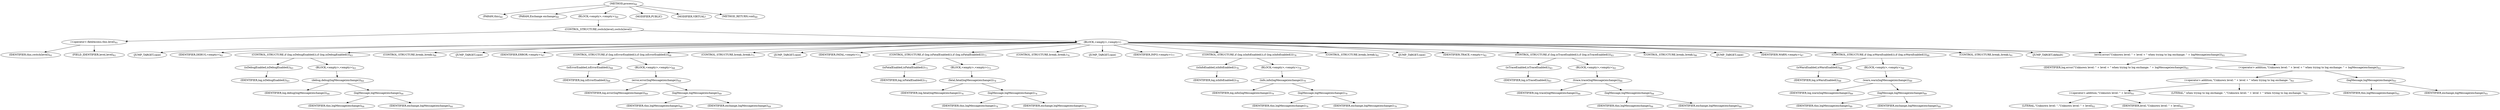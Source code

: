 digraph "process" {  
"125" [label = <(METHOD,process)<SUB>60</SUB>> ]
"15" [label = <(PARAM,this)<SUB>60</SUB>> ]
"126" [label = <(PARAM,Exchange exchange)<SUB>60</SUB>> ]
"127" [label = <(BLOCK,&lt;empty&gt;,&lt;empty&gt;)<SUB>60</SUB>> ]
"128" [label = <(CONTROL_STRUCTURE,switch(level),switch(level))> ]
"129" [label = <(&lt;operator&gt;.fieldAccess,this.level)<SUB>61</SUB>> ]
"130" [label = <(IDENTIFIER,this,switch(level))<SUB>61</SUB>> ]
"131" [label = <(FIELD_IDENTIFIER,level,level)<SUB>61</SUB>> ]
"132" [label = <(BLOCK,&lt;empty&gt;,&lt;empty&gt;)> ]
"133" [label = <(JUMP_TARGET,case)> ]
"134" [label = <(IDENTIFIER,DEBUG,&lt;empty&gt;)<SUB>62</SUB>> ]
"135" [label = <(CONTROL_STRUCTURE,if (log.isDebugEnabled()),if (log.isDebugEnabled()))<SUB>63</SUB>> ]
"136" [label = <(isDebugEnabled,isDebugEnabled())<SUB>63</SUB>> ]
"137" [label = <(IDENTIFIER,log,isDebugEnabled())<SUB>63</SUB>> ]
"138" [label = <(BLOCK,&lt;empty&gt;,&lt;empty&gt;)<SUB>63</SUB>> ]
"139" [label = <(debug,debug(logMessage(exchange)))<SUB>64</SUB>> ]
"140" [label = <(IDENTIFIER,log,debug(logMessage(exchange)))<SUB>64</SUB>> ]
"141" [label = <(logMessage,logMessage(exchange))<SUB>64</SUB>> ]
"14" [label = <(IDENTIFIER,this,logMessage(exchange))<SUB>64</SUB>> ]
"142" [label = <(IDENTIFIER,exchange,logMessage(exchange))<SUB>64</SUB>> ]
"143" [label = <(CONTROL_STRUCTURE,break;,break;)<SUB>66</SUB>> ]
"144" [label = <(JUMP_TARGET,case)> ]
"145" [label = <(IDENTIFIER,ERROR,&lt;empty&gt;)<SUB>67</SUB>> ]
"146" [label = <(CONTROL_STRUCTURE,if (log.isErrorEnabled()),if (log.isErrorEnabled()))<SUB>68</SUB>> ]
"147" [label = <(isErrorEnabled,isErrorEnabled())<SUB>68</SUB>> ]
"148" [label = <(IDENTIFIER,log,isErrorEnabled())<SUB>68</SUB>> ]
"149" [label = <(BLOCK,&lt;empty&gt;,&lt;empty&gt;)<SUB>68</SUB>> ]
"150" [label = <(error,error(logMessage(exchange)))<SUB>69</SUB>> ]
"151" [label = <(IDENTIFIER,log,error(logMessage(exchange)))<SUB>69</SUB>> ]
"152" [label = <(logMessage,logMessage(exchange))<SUB>69</SUB>> ]
"16" [label = <(IDENTIFIER,this,logMessage(exchange))<SUB>69</SUB>> ]
"153" [label = <(IDENTIFIER,exchange,logMessage(exchange))<SUB>69</SUB>> ]
"154" [label = <(CONTROL_STRUCTURE,break;,break;)<SUB>71</SUB>> ]
"155" [label = <(JUMP_TARGET,case)> ]
"156" [label = <(IDENTIFIER,FATAL,&lt;empty&gt;)<SUB>72</SUB>> ]
"157" [label = <(CONTROL_STRUCTURE,if (log.isFatalEnabled()),if (log.isFatalEnabled()))<SUB>73</SUB>> ]
"158" [label = <(isFatalEnabled,isFatalEnabled())<SUB>73</SUB>> ]
"159" [label = <(IDENTIFIER,log,isFatalEnabled())<SUB>73</SUB>> ]
"160" [label = <(BLOCK,&lt;empty&gt;,&lt;empty&gt;)<SUB>73</SUB>> ]
"161" [label = <(fatal,fatal(logMessage(exchange)))<SUB>74</SUB>> ]
"162" [label = <(IDENTIFIER,log,fatal(logMessage(exchange)))<SUB>74</SUB>> ]
"163" [label = <(logMessage,logMessage(exchange))<SUB>74</SUB>> ]
"17" [label = <(IDENTIFIER,this,logMessage(exchange))<SUB>74</SUB>> ]
"164" [label = <(IDENTIFIER,exchange,logMessage(exchange))<SUB>74</SUB>> ]
"165" [label = <(CONTROL_STRUCTURE,break;,break;)<SUB>76</SUB>> ]
"166" [label = <(JUMP_TARGET,case)> ]
"167" [label = <(IDENTIFIER,INFO,&lt;empty&gt;)<SUB>77</SUB>> ]
"168" [label = <(CONTROL_STRUCTURE,if (log.isInfoEnabled()),if (log.isInfoEnabled()))<SUB>78</SUB>> ]
"169" [label = <(isInfoEnabled,isInfoEnabled())<SUB>78</SUB>> ]
"170" [label = <(IDENTIFIER,log,isInfoEnabled())<SUB>78</SUB>> ]
"171" [label = <(BLOCK,&lt;empty&gt;,&lt;empty&gt;)<SUB>78</SUB>> ]
"172" [label = <(info,info(logMessage(exchange)))<SUB>79</SUB>> ]
"173" [label = <(IDENTIFIER,log,info(logMessage(exchange)))<SUB>79</SUB>> ]
"174" [label = <(logMessage,logMessage(exchange))<SUB>79</SUB>> ]
"18" [label = <(IDENTIFIER,this,logMessage(exchange))<SUB>79</SUB>> ]
"175" [label = <(IDENTIFIER,exchange,logMessage(exchange))<SUB>79</SUB>> ]
"176" [label = <(CONTROL_STRUCTURE,break;,break;)<SUB>81</SUB>> ]
"177" [label = <(JUMP_TARGET,case)> ]
"178" [label = <(IDENTIFIER,TRACE,&lt;empty&gt;)<SUB>82</SUB>> ]
"179" [label = <(CONTROL_STRUCTURE,if (log.isTraceEnabled()),if (log.isTraceEnabled()))<SUB>83</SUB>> ]
"180" [label = <(isTraceEnabled,isTraceEnabled())<SUB>83</SUB>> ]
"181" [label = <(IDENTIFIER,log,isTraceEnabled())<SUB>83</SUB>> ]
"182" [label = <(BLOCK,&lt;empty&gt;,&lt;empty&gt;)<SUB>83</SUB>> ]
"183" [label = <(trace,trace(logMessage(exchange)))<SUB>84</SUB>> ]
"184" [label = <(IDENTIFIER,log,trace(logMessage(exchange)))<SUB>84</SUB>> ]
"185" [label = <(logMessage,logMessage(exchange))<SUB>84</SUB>> ]
"19" [label = <(IDENTIFIER,this,logMessage(exchange))<SUB>84</SUB>> ]
"186" [label = <(IDENTIFIER,exchange,logMessage(exchange))<SUB>84</SUB>> ]
"187" [label = <(CONTROL_STRUCTURE,break;,break;)<SUB>86</SUB>> ]
"188" [label = <(JUMP_TARGET,case)> ]
"189" [label = <(IDENTIFIER,WARN,&lt;empty&gt;)<SUB>87</SUB>> ]
"190" [label = <(CONTROL_STRUCTURE,if (log.isWarnEnabled()),if (log.isWarnEnabled()))<SUB>88</SUB>> ]
"191" [label = <(isWarnEnabled,isWarnEnabled())<SUB>88</SUB>> ]
"192" [label = <(IDENTIFIER,log,isWarnEnabled())<SUB>88</SUB>> ]
"193" [label = <(BLOCK,&lt;empty&gt;,&lt;empty&gt;)<SUB>88</SUB>> ]
"194" [label = <(warn,warn(logMessage(exchange)))<SUB>89</SUB>> ]
"195" [label = <(IDENTIFIER,log,warn(logMessage(exchange)))<SUB>89</SUB>> ]
"196" [label = <(logMessage,logMessage(exchange))<SUB>89</SUB>> ]
"20" [label = <(IDENTIFIER,this,logMessage(exchange))<SUB>89</SUB>> ]
"197" [label = <(IDENTIFIER,exchange,logMessage(exchange))<SUB>89</SUB>> ]
"198" [label = <(CONTROL_STRUCTURE,break;,break;)<SUB>91</SUB>> ]
"199" [label = <(JUMP_TARGET,default)> ]
"200" [label = <(error,error(&quot;Unknown level: &quot; + level + &quot; when trying to log exchange: &quot; + logMessage(exchange)))<SUB>93</SUB>> ]
"201" [label = <(IDENTIFIER,log,error(&quot;Unknown level: &quot; + level + &quot; when trying to log exchange: &quot; + logMessage(exchange)))<SUB>93</SUB>> ]
"202" [label = <(&lt;operator&gt;.addition,&quot;Unknown level: &quot; + level + &quot; when trying to log exchange: &quot; + logMessage(exchange))<SUB>93</SUB>> ]
"203" [label = <(&lt;operator&gt;.addition,&quot;Unknown level: &quot; + level + &quot; when trying to log exchange: &quot;)<SUB>93</SUB>> ]
"204" [label = <(&lt;operator&gt;.addition,&quot;Unknown level: &quot; + level)<SUB>93</SUB>> ]
"205" [label = <(LITERAL,&quot;Unknown level: &quot;,&quot;Unknown level: &quot; + level)<SUB>93</SUB>> ]
"206" [label = <(IDENTIFIER,level,&quot;Unknown level: &quot; + level)<SUB>93</SUB>> ]
"207" [label = <(LITERAL,&quot; when trying to log exchange: &quot;,&quot;Unknown level: &quot; + level + &quot; when trying to log exchange: &quot;)<SUB>93</SUB>> ]
"208" [label = <(logMessage,logMessage(exchange))<SUB>93</SUB>> ]
"21" [label = <(IDENTIFIER,this,logMessage(exchange))<SUB>93</SUB>> ]
"209" [label = <(IDENTIFIER,exchange,logMessage(exchange))<SUB>93</SUB>> ]
"210" [label = <(MODIFIER,PUBLIC)> ]
"211" [label = <(MODIFIER,VIRTUAL)> ]
"212" [label = <(METHOD_RETURN,void)<SUB>60</SUB>> ]
  "125" -> "15" 
  "125" -> "126" 
  "125" -> "127" 
  "125" -> "210" 
  "125" -> "211" 
  "125" -> "212" 
  "127" -> "128" 
  "128" -> "129" 
  "128" -> "132" 
  "129" -> "130" 
  "129" -> "131" 
  "132" -> "133" 
  "132" -> "134" 
  "132" -> "135" 
  "132" -> "143" 
  "132" -> "144" 
  "132" -> "145" 
  "132" -> "146" 
  "132" -> "154" 
  "132" -> "155" 
  "132" -> "156" 
  "132" -> "157" 
  "132" -> "165" 
  "132" -> "166" 
  "132" -> "167" 
  "132" -> "168" 
  "132" -> "176" 
  "132" -> "177" 
  "132" -> "178" 
  "132" -> "179" 
  "132" -> "187" 
  "132" -> "188" 
  "132" -> "189" 
  "132" -> "190" 
  "132" -> "198" 
  "132" -> "199" 
  "132" -> "200" 
  "135" -> "136" 
  "135" -> "138" 
  "136" -> "137" 
  "138" -> "139" 
  "139" -> "140" 
  "139" -> "141" 
  "141" -> "14" 
  "141" -> "142" 
  "146" -> "147" 
  "146" -> "149" 
  "147" -> "148" 
  "149" -> "150" 
  "150" -> "151" 
  "150" -> "152" 
  "152" -> "16" 
  "152" -> "153" 
  "157" -> "158" 
  "157" -> "160" 
  "158" -> "159" 
  "160" -> "161" 
  "161" -> "162" 
  "161" -> "163" 
  "163" -> "17" 
  "163" -> "164" 
  "168" -> "169" 
  "168" -> "171" 
  "169" -> "170" 
  "171" -> "172" 
  "172" -> "173" 
  "172" -> "174" 
  "174" -> "18" 
  "174" -> "175" 
  "179" -> "180" 
  "179" -> "182" 
  "180" -> "181" 
  "182" -> "183" 
  "183" -> "184" 
  "183" -> "185" 
  "185" -> "19" 
  "185" -> "186" 
  "190" -> "191" 
  "190" -> "193" 
  "191" -> "192" 
  "193" -> "194" 
  "194" -> "195" 
  "194" -> "196" 
  "196" -> "20" 
  "196" -> "197" 
  "200" -> "201" 
  "200" -> "202" 
  "202" -> "203" 
  "202" -> "208" 
  "203" -> "204" 
  "203" -> "207" 
  "204" -> "205" 
  "204" -> "206" 
  "208" -> "21" 
  "208" -> "209" 
}
